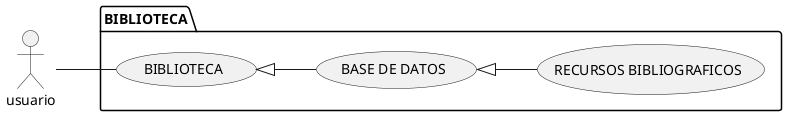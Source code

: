 @startuml
left to right direction 
actor usuario as g 
packAge BIBLIOTECA {
    usecase "BIBLIOTECA" as UC1
    usecase "BASE DE DATOS" as UC2
    usecase "RECURSOS BIBLIOGRAFICOS" as UC3
    

}
g -- UC1
UC1 <|--UC2
UC2 <|--UC3

@enduml